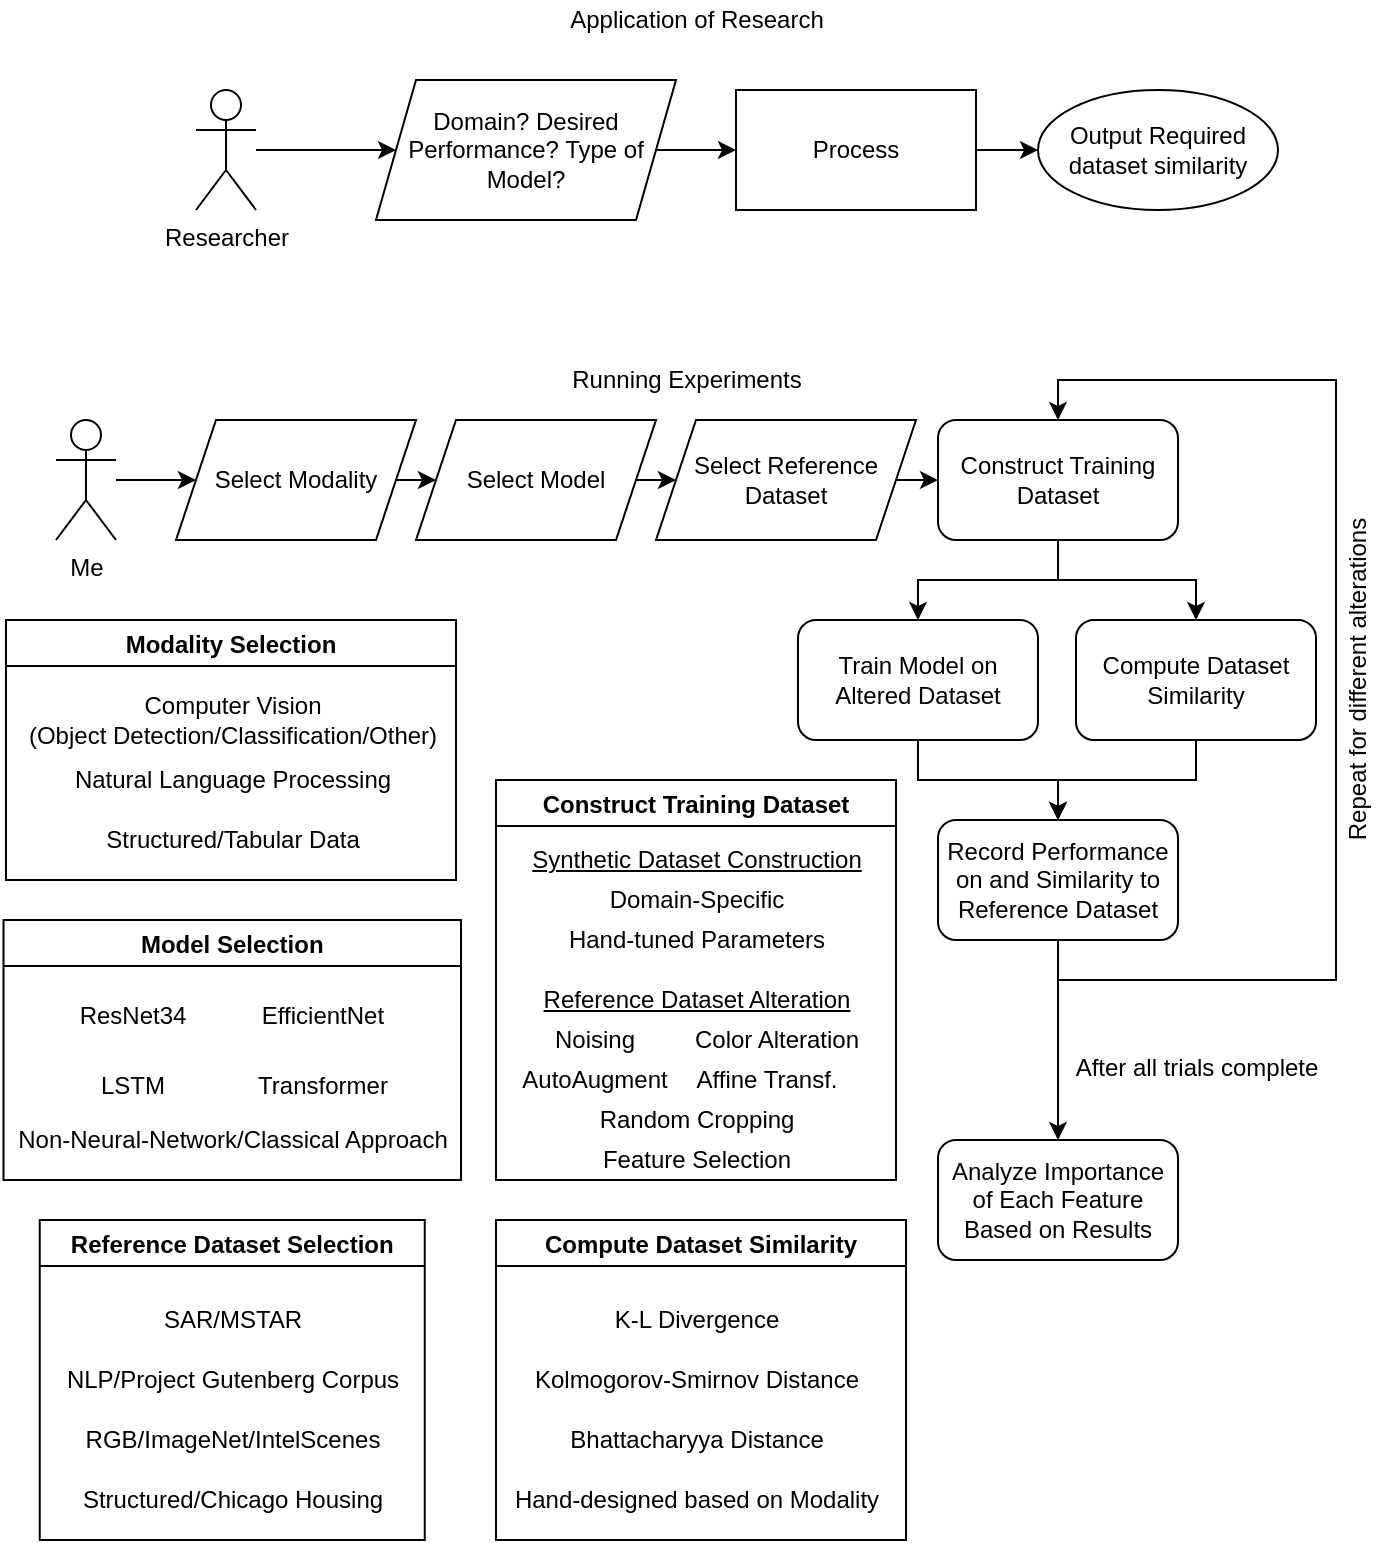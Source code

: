 <mxfile version="15.3.0" type="device"><diagram id="C5RBs43oDa-KdzZeNtuy" name="Page-1"><mxGraphModel dx="1221" dy="681" grid="1" gridSize="10" guides="1" tooltips="1" connect="1" arrows="1" fold="1" page="1" pageScale="1" pageWidth="827" pageHeight="1169" math="0" shadow="0"><root><mxCell id="WIyWlLk6GJQsqaUBKTNV-0"/><mxCell id="WIyWlLk6GJQsqaUBKTNV-1" parent="WIyWlLk6GJQsqaUBKTNV-0"/><mxCell id="nWecwZ0mftT8P9RAs8pN-5" value="" style="edgeStyle=orthogonalEdgeStyle;rounded=0;orthogonalLoop=1;jettySize=auto;html=1;" edge="1" parent="WIyWlLk6GJQsqaUBKTNV-1" source="nWecwZ0mftT8P9RAs8pN-1" target="nWecwZ0mftT8P9RAs8pN-4"><mxGeometry relative="1" as="geometry"/></mxCell><mxCell id="nWecwZ0mftT8P9RAs8pN-1" value="Researcher" style="shape=umlActor;verticalLabelPosition=bottom;verticalAlign=top;html=1;outlineConnect=0;" vertex="1" parent="WIyWlLk6GJQsqaUBKTNV-1"><mxGeometry x="140" y="95" width="30" height="60" as="geometry"/></mxCell><mxCell id="nWecwZ0mftT8P9RAs8pN-7" value="" style="edgeStyle=orthogonalEdgeStyle;rounded=0;orthogonalLoop=1;jettySize=auto;html=1;" edge="1" parent="WIyWlLk6GJQsqaUBKTNV-1" source="nWecwZ0mftT8P9RAs8pN-4" target="nWecwZ0mftT8P9RAs8pN-6"><mxGeometry relative="1" as="geometry"/></mxCell><mxCell id="nWecwZ0mftT8P9RAs8pN-4" value="Domain? Desired Performance? Type of Model?" style="shape=parallelogram;perimeter=parallelogramPerimeter;whiteSpace=wrap;html=1;fixedSize=1;" vertex="1" parent="WIyWlLk6GJQsqaUBKTNV-1"><mxGeometry x="230" y="90" width="150" height="70" as="geometry"/></mxCell><mxCell id="nWecwZ0mftT8P9RAs8pN-9" value="" style="edgeStyle=orthogonalEdgeStyle;rounded=0;orthogonalLoop=1;jettySize=auto;html=1;" edge="1" parent="WIyWlLk6GJQsqaUBKTNV-1" source="nWecwZ0mftT8P9RAs8pN-6" target="nWecwZ0mftT8P9RAs8pN-8"><mxGeometry relative="1" as="geometry"/></mxCell><mxCell id="nWecwZ0mftT8P9RAs8pN-6" value="Process" style="whiteSpace=wrap;html=1;" vertex="1" parent="WIyWlLk6GJQsqaUBKTNV-1"><mxGeometry x="410" y="95" width="120" height="60" as="geometry"/></mxCell><mxCell id="nWecwZ0mftT8P9RAs8pN-8" value="Output Required dataset similarity" style="ellipse;whiteSpace=wrap;html=1;" vertex="1" parent="WIyWlLk6GJQsqaUBKTNV-1"><mxGeometry x="561" y="95" width="120" height="60" as="geometry"/></mxCell><mxCell id="nWecwZ0mftT8P9RAs8pN-10" value="Application of Research" style="text;html=1;align=center;verticalAlign=middle;resizable=0;points=[];autosize=1;strokeColor=none;fillColor=none;" vertex="1" parent="WIyWlLk6GJQsqaUBKTNV-1"><mxGeometry x="320" y="50" width="140" height="20" as="geometry"/></mxCell><mxCell id="nWecwZ0mftT8P9RAs8pN-16" value="" style="edgeStyle=orthogonalEdgeStyle;rounded=0;orthogonalLoop=1;jettySize=auto;html=1;" edge="1" parent="WIyWlLk6GJQsqaUBKTNV-1" source="nWecwZ0mftT8P9RAs8pN-11" target="nWecwZ0mftT8P9RAs8pN-12"><mxGeometry relative="1" as="geometry"/></mxCell><mxCell id="nWecwZ0mftT8P9RAs8pN-11" value="Me" style="shape=umlActor;verticalLabelPosition=bottom;verticalAlign=top;html=1;outlineConnect=0;" vertex="1" parent="WIyWlLk6GJQsqaUBKTNV-1"><mxGeometry x="70" y="260" width="30" height="60" as="geometry"/></mxCell><mxCell id="nWecwZ0mftT8P9RAs8pN-17" style="edgeStyle=orthogonalEdgeStyle;rounded=0;orthogonalLoop=1;jettySize=auto;html=1;exitX=1;exitY=0.5;exitDx=0;exitDy=0;entryX=0;entryY=0.5;entryDx=0;entryDy=0;" edge="1" parent="WIyWlLk6GJQsqaUBKTNV-1" source="nWecwZ0mftT8P9RAs8pN-12" target="nWecwZ0mftT8P9RAs8pN-13"><mxGeometry relative="1" as="geometry"/></mxCell><mxCell id="nWecwZ0mftT8P9RAs8pN-12" value="Select Modality" style="shape=parallelogram;perimeter=parallelogramPerimeter;whiteSpace=wrap;html=1;fixedSize=1;" vertex="1" parent="WIyWlLk6GJQsqaUBKTNV-1"><mxGeometry x="130" y="260" width="120" height="60" as="geometry"/></mxCell><mxCell id="nWecwZ0mftT8P9RAs8pN-18" style="edgeStyle=orthogonalEdgeStyle;rounded=0;orthogonalLoop=1;jettySize=auto;html=1;exitX=1;exitY=0.5;exitDx=0;exitDy=0;entryX=0;entryY=0.5;entryDx=0;entryDy=0;" edge="1" parent="WIyWlLk6GJQsqaUBKTNV-1" source="nWecwZ0mftT8P9RAs8pN-13" target="nWecwZ0mftT8P9RAs8pN-14"><mxGeometry relative="1" as="geometry"/></mxCell><mxCell id="nWecwZ0mftT8P9RAs8pN-13" value="Select Model" style="shape=parallelogram;perimeter=parallelogramPerimeter;whiteSpace=wrap;html=1;fixedSize=1;" vertex="1" parent="WIyWlLk6GJQsqaUBKTNV-1"><mxGeometry x="250" y="260" width="120" height="60" as="geometry"/></mxCell><mxCell id="nWecwZ0mftT8P9RAs8pN-25" style="edgeStyle=orthogonalEdgeStyle;rounded=0;orthogonalLoop=1;jettySize=auto;html=1;exitX=1;exitY=0.5;exitDx=0;exitDy=0;entryX=0;entryY=0.5;entryDx=0;entryDy=0;" edge="1" parent="WIyWlLk6GJQsqaUBKTNV-1" source="nWecwZ0mftT8P9RAs8pN-14" target="nWecwZ0mftT8P9RAs8pN-22"><mxGeometry relative="1" as="geometry"/></mxCell><mxCell id="nWecwZ0mftT8P9RAs8pN-14" value="Select Reference Dataset" style="shape=parallelogram;perimeter=parallelogramPerimeter;whiteSpace=wrap;html=1;fixedSize=1;" vertex="1" parent="WIyWlLk6GJQsqaUBKTNV-1"><mxGeometry x="370" y="260" width="130" height="60" as="geometry"/></mxCell><mxCell id="nWecwZ0mftT8P9RAs8pN-26" style="edgeStyle=orthogonalEdgeStyle;rounded=0;orthogonalLoop=1;jettySize=auto;html=1;exitX=0.5;exitY=1;exitDx=0;exitDy=0;entryX=0.5;entryY=0;entryDx=0;entryDy=0;" edge="1" parent="WIyWlLk6GJQsqaUBKTNV-1" source="nWecwZ0mftT8P9RAs8pN-22" target="nWecwZ0mftT8P9RAs8pN-23"><mxGeometry relative="1" as="geometry"/></mxCell><mxCell id="nWecwZ0mftT8P9RAs8pN-27" style="edgeStyle=orthogonalEdgeStyle;rounded=0;orthogonalLoop=1;jettySize=auto;html=1;exitX=0.5;exitY=1;exitDx=0;exitDy=0;entryX=0.5;entryY=0;entryDx=0;entryDy=0;" edge="1" parent="WIyWlLk6GJQsqaUBKTNV-1" source="nWecwZ0mftT8P9RAs8pN-22" target="nWecwZ0mftT8P9RAs8pN-24"><mxGeometry relative="1" as="geometry"/></mxCell><mxCell id="nWecwZ0mftT8P9RAs8pN-22" value="Construct Training Dataset" style="rounded=1;whiteSpace=wrap;html=1;" vertex="1" parent="WIyWlLk6GJQsqaUBKTNV-1"><mxGeometry x="511" y="260" width="120" height="60" as="geometry"/></mxCell><mxCell id="nWecwZ0mftT8P9RAs8pN-29" style="edgeStyle=orthogonalEdgeStyle;rounded=0;orthogonalLoop=1;jettySize=auto;html=1;exitX=0.5;exitY=1;exitDx=0;exitDy=0;entryX=0.5;entryY=0;entryDx=0;entryDy=0;" edge="1" parent="WIyWlLk6GJQsqaUBKTNV-1" source="nWecwZ0mftT8P9RAs8pN-23" target="nWecwZ0mftT8P9RAs8pN-28"><mxGeometry relative="1" as="geometry"/></mxCell><mxCell id="nWecwZ0mftT8P9RAs8pN-23" value="Train Model on Altered Dataset" style="rounded=1;whiteSpace=wrap;html=1;" vertex="1" parent="WIyWlLk6GJQsqaUBKTNV-1"><mxGeometry x="441" y="360" width="120" height="60" as="geometry"/></mxCell><mxCell id="nWecwZ0mftT8P9RAs8pN-30" style="edgeStyle=orthogonalEdgeStyle;rounded=0;orthogonalLoop=1;jettySize=auto;html=1;exitX=0.5;exitY=1;exitDx=0;exitDy=0;entryX=0.5;entryY=0;entryDx=0;entryDy=0;" edge="1" parent="WIyWlLk6GJQsqaUBKTNV-1" source="nWecwZ0mftT8P9RAs8pN-24" target="nWecwZ0mftT8P9RAs8pN-28"><mxGeometry relative="1" as="geometry"/></mxCell><mxCell id="nWecwZ0mftT8P9RAs8pN-24" value="Compute Dataset Similarity" style="rounded=1;whiteSpace=wrap;html=1;" vertex="1" parent="WIyWlLk6GJQsqaUBKTNV-1"><mxGeometry x="580" y="360" width="120" height="60" as="geometry"/></mxCell><mxCell id="nWecwZ0mftT8P9RAs8pN-31" style="edgeStyle=orthogonalEdgeStyle;rounded=0;orthogonalLoop=1;jettySize=auto;html=1;exitX=0.5;exitY=1;exitDx=0;exitDy=0;entryX=0.5;entryY=0;entryDx=0;entryDy=0;" edge="1" parent="WIyWlLk6GJQsqaUBKTNV-1" source="nWecwZ0mftT8P9RAs8pN-28" target="nWecwZ0mftT8P9RAs8pN-22"><mxGeometry relative="1" as="geometry"><Array as="points"><mxPoint x="571" y="540"/><mxPoint x="710" y="540"/><mxPoint x="710" y="240"/><mxPoint x="571" y="240"/></Array></mxGeometry></mxCell><mxCell id="nWecwZ0mftT8P9RAs8pN-81" style="edgeStyle=orthogonalEdgeStyle;rounded=0;orthogonalLoop=1;jettySize=auto;html=1;exitX=0.5;exitY=1;exitDx=0;exitDy=0;entryX=0.5;entryY=0;entryDx=0;entryDy=0;" edge="1" parent="WIyWlLk6GJQsqaUBKTNV-1" source="nWecwZ0mftT8P9RAs8pN-28" target="nWecwZ0mftT8P9RAs8pN-80"><mxGeometry relative="1" as="geometry"/></mxCell><mxCell id="nWecwZ0mftT8P9RAs8pN-28" value="Record Performance on and Similarity to Reference Dataset" style="rounded=1;whiteSpace=wrap;html=1;" vertex="1" parent="WIyWlLk6GJQsqaUBKTNV-1"><mxGeometry x="511" y="460" width="120" height="60" as="geometry"/></mxCell><mxCell id="nWecwZ0mftT8P9RAs8pN-32" value="Repeat for different alterations" style="text;html=1;align=center;verticalAlign=middle;resizable=0;points=[];autosize=1;strokeColor=none;fillColor=none;rotation=-90;" vertex="1" parent="WIyWlLk6GJQsqaUBKTNV-1"><mxGeometry x="631" y="380" width="180" height="20" as="geometry"/></mxCell><mxCell id="nWecwZ0mftT8P9RAs8pN-33" value="Running Experiments" style="text;html=1;align=center;verticalAlign=middle;resizable=0;points=[];autosize=1;strokeColor=none;fillColor=none;" vertex="1" parent="WIyWlLk6GJQsqaUBKTNV-1"><mxGeometry x="320" y="230" width="130" height="20" as="geometry"/></mxCell><mxCell id="nWecwZ0mftT8P9RAs8pN-39" value="Compute Dataset Similarity" style="swimlane;" vertex="1" parent="WIyWlLk6GJQsqaUBKTNV-1"><mxGeometry x="290" y="660" width="205" height="160" as="geometry"><mxRectangle x="205" y="600" width="190" height="23" as="alternateBounds"/></mxGeometry></mxCell><mxCell id="nWecwZ0mftT8P9RAs8pN-40" value="K-L Divergence" style="text;html=1;align=center;verticalAlign=middle;resizable=0;points=[];autosize=1;strokeColor=none;fillColor=none;" vertex="1" parent="nWecwZ0mftT8P9RAs8pN-39"><mxGeometry x="50" y="40" width="100" height="20" as="geometry"/></mxCell><mxCell id="nWecwZ0mftT8P9RAs8pN-41" value="Kolmogorov-Smirnov Distance" style="text;html=1;align=center;verticalAlign=middle;resizable=0;points=[];autosize=1;strokeColor=none;fillColor=none;" vertex="1" parent="nWecwZ0mftT8P9RAs8pN-39"><mxGeometry x="10" y="70" width="180" height="20" as="geometry"/></mxCell><mxCell id="nWecwZ0mftT8P9RAs8pN-43" value="Hand-designed based on Modality" style="text;html=1;align=center;verticalAlign=middle;resizable=0;points=[];autosize=1;strokeColor=none;fillColor=none;" vertex="1" parent="nWecwZ0mftT8P9RAs8pN-39"><mxGeometry y="130" width="200" height="20" as="geometry"/></mxCell><mxCell id="nWecwZ0mftT8P9RAs8pN-45" value="Bhattacharyya Distance" style="text;html=1;align=center;verticalAlign=middle;resizable=0;points=[];autosize=1;strokeColor=none;fillColor=none;" vertex="1" parent="nWecwZ0mftT8P9RAs8pN-39"><mxGeometry x="30" y="100" width="140" height="20" as="geometry"/></mxCell><mxCell id="nWecwZ0mftT8P9RAs8pN-46" value="Modality Selection" style="swimlane;" vertex="1" parent="WIyWlLk6GJQsqaUBKTNV-1"><mxGeometry x="45" y="360" width="225" height="130" as="geometry"><mxRectangle x="25" y="600" width="140" height="23" as="alternateBounds"/></mxGeometry></mxCell><mxCell id="nWecwZ0mftT8P9RAs8pN-47" value="Computer Vision&lt;br&gt;(Object Detection/Classification/Other)" style="text;html=1;align=center;verticalAlign=middle;resizable=0;points=[];autosize=1;strokeColor=none;fillColor=none;" vertex="1" parent="nWecwZ0mftT8P9RAs8pN-46"><mxGeometry x="2.5" y="35" width="220" height="30" as="geometry"/></mxCell><mxCell id="nWecwZ0mftT8P9RAs8pN-48" value="Natural Language Processing" style="text;html=1;align=center;verticalAlign=middle;resizable=0;points=[];autosize=1;strokeColor=none;fillColor=none;" vertex="1" parent="nWecwZ0mftT8P9RAs8pN-46"><mxGeometry x="27.5" y="70" width="170" height="20" as="geometry"/></mxCell><mxCell id="nWecwZ0mftT8P9RAs8pN-49" value="Structured/Tabular Data" style="text;html=1;align=center;verticalAlign=middle;resizable=0;points=[];autosize=1;strokeColor=none;fillColor=none;" vertex="1" parent="nWecwZ0mftT8P9RAs8pN-46"><mxGeometry x="42.5" y="100" width="140" height="20" as="geometry"/></mxCell><mxCell id="nWecwZ0mftT8P9RAs8pN-50" value="Model Selection" style="swimlane;" vertex="1" parent="WIyWlLk6GJQsqaUBKTNV-1"><mxGeometry x="43.75" y="510" width="228.75" height="130" as="geometry"/></mxCell><mxCell id="nWecwZ0mftT8P9RAs8pN-51" value="ResNet34" style="text;html=1;align=center;verticalAlign=middle;resizable=0;points=[];autosize=1;strokeColor=none;fillColor=none;" vertex="1" parent="nWecwZ0mftT8P9RAs8pN-50"><mxGeometry x="29.38" y="37.5" width="70" height="20" as="geometry"/></mxCell><mxCell id="nWecwZ0mftT8P9RAs8pN-52" value="EfficientNet" style="text;html=1;align=center;verticalAlign=middle;resizable=0;points=[];autosize=1;strokeColor=none;fillColor=none;" vertex="1" parent="nWecwZ0mftT8P9RAs8pN-50"><mxGeometry x="119.38" y="37.5" width="80" height="20" as="geometry"/></mxCell><mxCell id="nWecwZ0mftT8P9RAs8pN-54" value="LSTM" style="text;html=1;align=center;verticalAlign=middle;resizable=0;points=[];autosize=1;strokeColor=none;fillColor=none;" vertex="1" parent="nWecwZ0mftT8P9RAs8pN-50"><mxGeometry x="39.38" y="72.5" width="50" height="20" as="geometry"/></mxCell><mxCell id="nWecwZ0mftT8P9RAs8pN-55" value="Transformer" style="text;html=1;align=center;verticalAlign=middle;resizable=0;points=[];autosize=1;strokeColor=none;fillColor=none;" vertex="1" parent="nWecwZ0mftT8P9RAs8pN-50"><mxGeometry x="119.38" y="72.5" width="80" height="20" as="geometry"/></mxCell><mxCell id="nWecwZ0mftT8P9RAs8pN-56" value="Non-Neural-Network/Classical Approach" style="text;html=1;align=center;verticalAlign=middle;resizable=0;points=[];autosize=1;strokeColor=none;fillColor=none;" vertex="1" parent="nWecwZ0mftT8P9RAs8pN-50"><mxGeometry x="-1.25" y="100" width="230" height="20" as="geometry"/></mxCell><mxCell id="nWecwZ0mftT8P9RAs8pN-57" value="Reference Dataset Selection" style="swimlane;" vertex="1" parent="WIyWlLk6GJQsqaUBKTNV-1"><mxGeometry x="61.87" y="660" width="192.5" height="160" as="geometry"><mxRectangle x="288.75" y="560" width="190" height="23" as="alternateBounds"/></mxGeometry></mxCell><mxCell id="nWecwZ0mftT8P9RAs8pN-58" value="SAR/MSTAR" style="text;html=1;align=center;verticalAlign=middle;resizable=0;points=[];autosize=1;strokeColor=none;fillColor=none;" vertex="1" parent="nWecwZ0mftT8P9RAs8pN-57"><mxGeometry x="56.25" y="40" width="80" height="20" as="geometry"/></mxCell><mxCell id="nWecwZ0mftT8P9RAs8pN-59" value="RGB/ImageNet/IntelScenes" style="text;html=1;align=center;verticalAlign=middle;resizable=0;points=[];autosize=1;strokeColor=none;fillColor=none;" vertex="1" parent="nWecwZ0mftT8P9RAs8pN-57"><mxGeometry x="16.25" y="100" width="160" height="20" as="geometry"/></mxCell><mxCell id="nWecwZ0mftT8P9RAs8pN-63" value="NLP/Project Gutenberg Corpus" style="text;html=1;align=center;verticalAlign=middle;resizable=0;points=[];autosize=1;strokeColor=none;fillColor=none;" vertex="1" parent="nWecwZ0mftT8P9RAs8pN-57"><mxGeometry x="6.25" y="70" width="180" height="20" as="geometry"/></mxCell><mxCell id="nWecwZ0mftT8P9RAs8pN-64" value="Structured/Chicago Housing" style="text;html=1;align=center;verticalAlign=middle;resizable=0;points=[];autosize=1;strokeColor=none;fillColor=none;" vertex="1" parent="nWecwZ0mftT8P9RAs8pN-57"><mxGeometry x="11.25" y="130" width="170" height="20" as="geometry"/></mxCell><mxCell id="nWecwZ0mftT8P9RAs8pN-65" value="Construct Training Dataset" style="swimlane;startSize=23;" vertex="1" parent="WIyWlLk6GJQsqaUBKTNV-1"><mxGeometry x="290" y="440" width="200" height="200" as="geometry"><mxRectangle x="471" y="620" width="190" height="23" as="alternateBounds"/></mxGeometry></mxCell><mxCell id="nWecwZ0mftT8P9RAs8pN-66" value="&lt;u&gt;Synthetic Dataset Construction&lt;/u&gt;" style="text;html=1;align=center;verticalAlign=middle;resizable=0;points=[];autosize=1;strokeColor=none;fillColor=none;" vertex="1" parent="nWecwZ0mftT8P9RAs8pN-65"><mxGeometry x="10" y="30" width="180" height="20" as="geometry"/></mxCell><mxCell id="nWecwZ0mftT8P9RAs8pN-67" value="&lt;u&gt;Reference Dataset Alteration&lt;/u&gt;" style="text;html=1;align=center;verticalAlign=middle;resizable=0;points=[];autosize=1;strokeColor=none;fillColor=none;" vertex="1" parent="nWecwZ0mftT8P9RAs8pN-65"><mxGeometry x="15" y="100" width="170" height="20" as="geometry"/></mxCell><mxCell id="nWecwZ0mftT8P9RAs8pN-69" value="Domain-Specific" style="text;html=1;align=center;verticalAlign=middle;resizable=0;points=[];autosize=1;strokeColor=none;fillColor=none;" vertex="1" parent="nWecwZ0mftT8P9RAs8pN-65"><mxGeometry x="50" y="50" width="100" height="20" as="geometry"/></mxCell><mxCell id="nWecwZ0mftT8P9RAs8pN-68" value="Noising" style="text;html=1;align=center;verticalAlign=middle;resizable=0;points=[];autosize=1;strokeColor=none;fillColor=none;" vertex="1" parent="nWecwZ0mftT8P9RAs8pN-65"><mxGeometry x="19" y="120" width="60" height="20" as="geometry"/></mxCell><mxCell id="nWecwZ0mftT8P9RAs8pN-71" value="Color Alteration" style="text;html=1;align=center;verticalAlign=middle;resizable=0;points=[];autosize=1;strokeColor=none;fillColor=none;" vertex="1" parent="nWecwZ0mftT8P9RAs8pN-65"><mxGeometry x="90" y="120" width="100" height="20" as="geometry"/></mxCell><mxCell id="nWecwZ0mftT8P9RAs8pN-75" value="Affine Transf." style="text;html=1;align=center;verticalAlign=middle;resizable=0;points=[];autosize=1;strokeColor=none;fillColor=none;" vertex="1" parent="nWecwZ0mftT8P9RAs8pN-65"><mxGeometry x="90" y="140" width="90" height="20" as="geometry"/></mxCell><mxCell id="nWecwZ0mftT8P9RAs8pN-70" value="AutoAugment" style="text;html=1;align=center;verticalAlign=middle;resizable=0;points=[];autosize=1;strokeColor=none;fillColor=none;" vertex="1" parent="nWecwZ0mftT8P9RAs8pN-65"><mxGeometry x="4" y="140" width="90" height="20" as="geometry"/></mxCell><mxCell id="nWecwZ0mftT8P9RAs8pN-77" value="Random Cropping" style="text;html=1;align=center;verticalAlign=middle;resizable=0;points=[];autosize=1;strokeColor=none;fillColor=none;" vertex="1" parent="nWecwZ0mftT8P9RAs8pN-65"><mxGeometry x="45" y="160" width="110" height="20" as="geometry"/></mxCell><mxCell id="nWecwZ0mftT8P9RAs8pN-78" value="Feature Selection" style="text;html=1;align=center;verticalAlign=middle;resizable=0;points=[];autosize=1;strokeColor=none;fillColor=none;" vertex="1" parent="nWecwZ0mftT8P9RAs8pN-65"><mxGeometry x="45" y="180" width="110" height="20" as="geometry"/></mxCell><mxCell id="nWecwZ0mftT8P9RAs8pN-79" value="Hand-tuned Parameters" style="text;html=1;align=center;verticalAlign=middle;resizable=0;points=[];autosize=1;strokeColor=none;fillColor=none;" vertex="1" parent="nWecwZ0mftT8P9RAs8pN-65"><mxGeometry x="30" y="70" width="140" height="20" as="geometry"/></mxCell><mxCell id="nWecwZ0mftT8P9RAs8pN-80" value="Analyze Importance of Each Feature Based on Results" style="rounded=1;whiteSpace=wrap;html=1;" vertex="1" parent="WIyWlLk6GJQsqaUBKTNV-1"><mxGeometry x="511" y="620" width="120" height="60" as="geometry"/></mxCell><mxCell id="nWecwZ0mftT8P9RAs8pN-82" value="After all trials complete" style="text;html=1;align=center;verticalAlign=middle;resizable=0;points=[];autosize=1;strokeColor=none;fillColor=none;" vertex="1" parent="WIyWlLk6GJQsqaUBKTNV-1"><mxGeometry x="570" y="574" width="140" height="20" as="geometry"/></mxCell></root></mxGraphModel></diagram></mxfile>